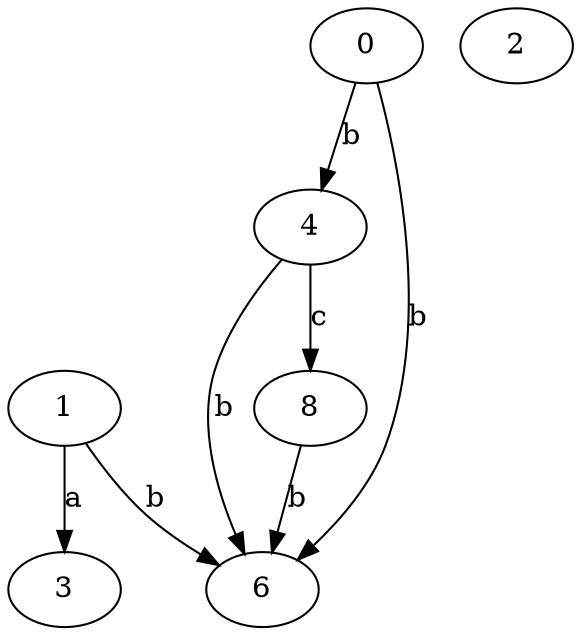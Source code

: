 strict digraph  {
1;
2;
3;
4;
6;
0;
8;
1 -> 3  [label=a];
1 -> 6  [label=b];
4 -> 6  [label=b];
4 -> 8  [label=c];
0 -> 4  [label=b];
0 -> 6  [label=b];
8 -> 6  [label=b];
}
